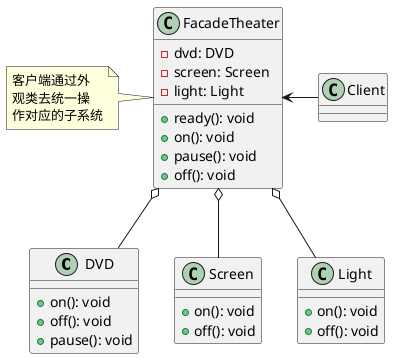 @startuml

class DVD {
    + on(): void
    + off(): void
    + pause(): void
}

class Screen {
    + on(): void
    + off(): void
}

class Light {
    + on(): void
    + off(): void
}

class FacadeTheater {
    - dvd: DVD
    - screen: Screen
    - light: Light

    + ready(): void
    + on(): void
    + pause(): void
    + off(): void
}

note left: 客户端通过外\n观类去统一操\n作对应的子系统

class Client

FacadeTheater o-- DVD
FacadeTheater o-- Screen
FacadeTheater o-- Light

Client -left--> FacadeTheater

@enduml